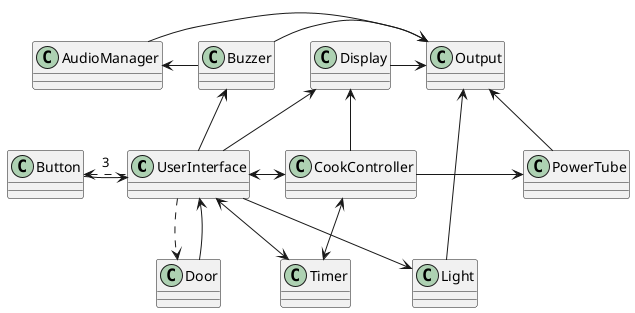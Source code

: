 @startuml
class UserInterface
class Button
class Display
class Output
class Light
class CookController
class Timer
class PowerTube
class Buzzer
class AudioManager

Button <. UserInterface :3
Button -> UserInterface
UserInterface -up-> Display
Display -right-> Output
UserInterface -down-> Light
Light -up-> Output
UserInterface <-right-> CookController
CookController -up-> Display
CookController -> PowerTube
CookController <-down-> Timer
UserInterface <-> Timer
UserInterface -up-> Buzzer
Buzzer -> Output
AudioManager <- Buzzer
AudioManager -> Output
PowerTube -up-> Output
UserInterface .down.> Door
Door -up-> UserInterface

@enduml
